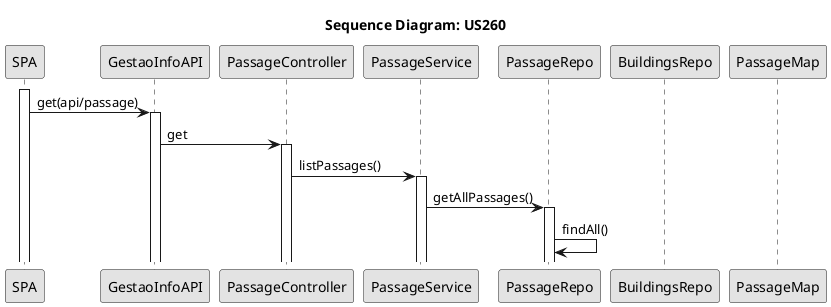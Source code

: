 @startuml
skinparam Monochrome true
skinparam PackageStyle rectangle
skinparam Shadowing false

title Sequence Diagram: US260

participant "SPA" as SPA
participant "GestaoInfoAPI" as API
participant "PassageController" as Controller
participant "PassageService" as Service
participant "PassageRepo" as Repo
participant "BuildingsRepo" as Repo2
participant "PassageMap" as Map




activate SPA
SPA -> API: get(api/passage)
activate API
API -> Controller: get
activate Controller
Controller -> Service: listPassages()
activate Service
Service -> Repo: getAllPassages()
activate Repo
Repo -> Repo: findAll()





@enduml